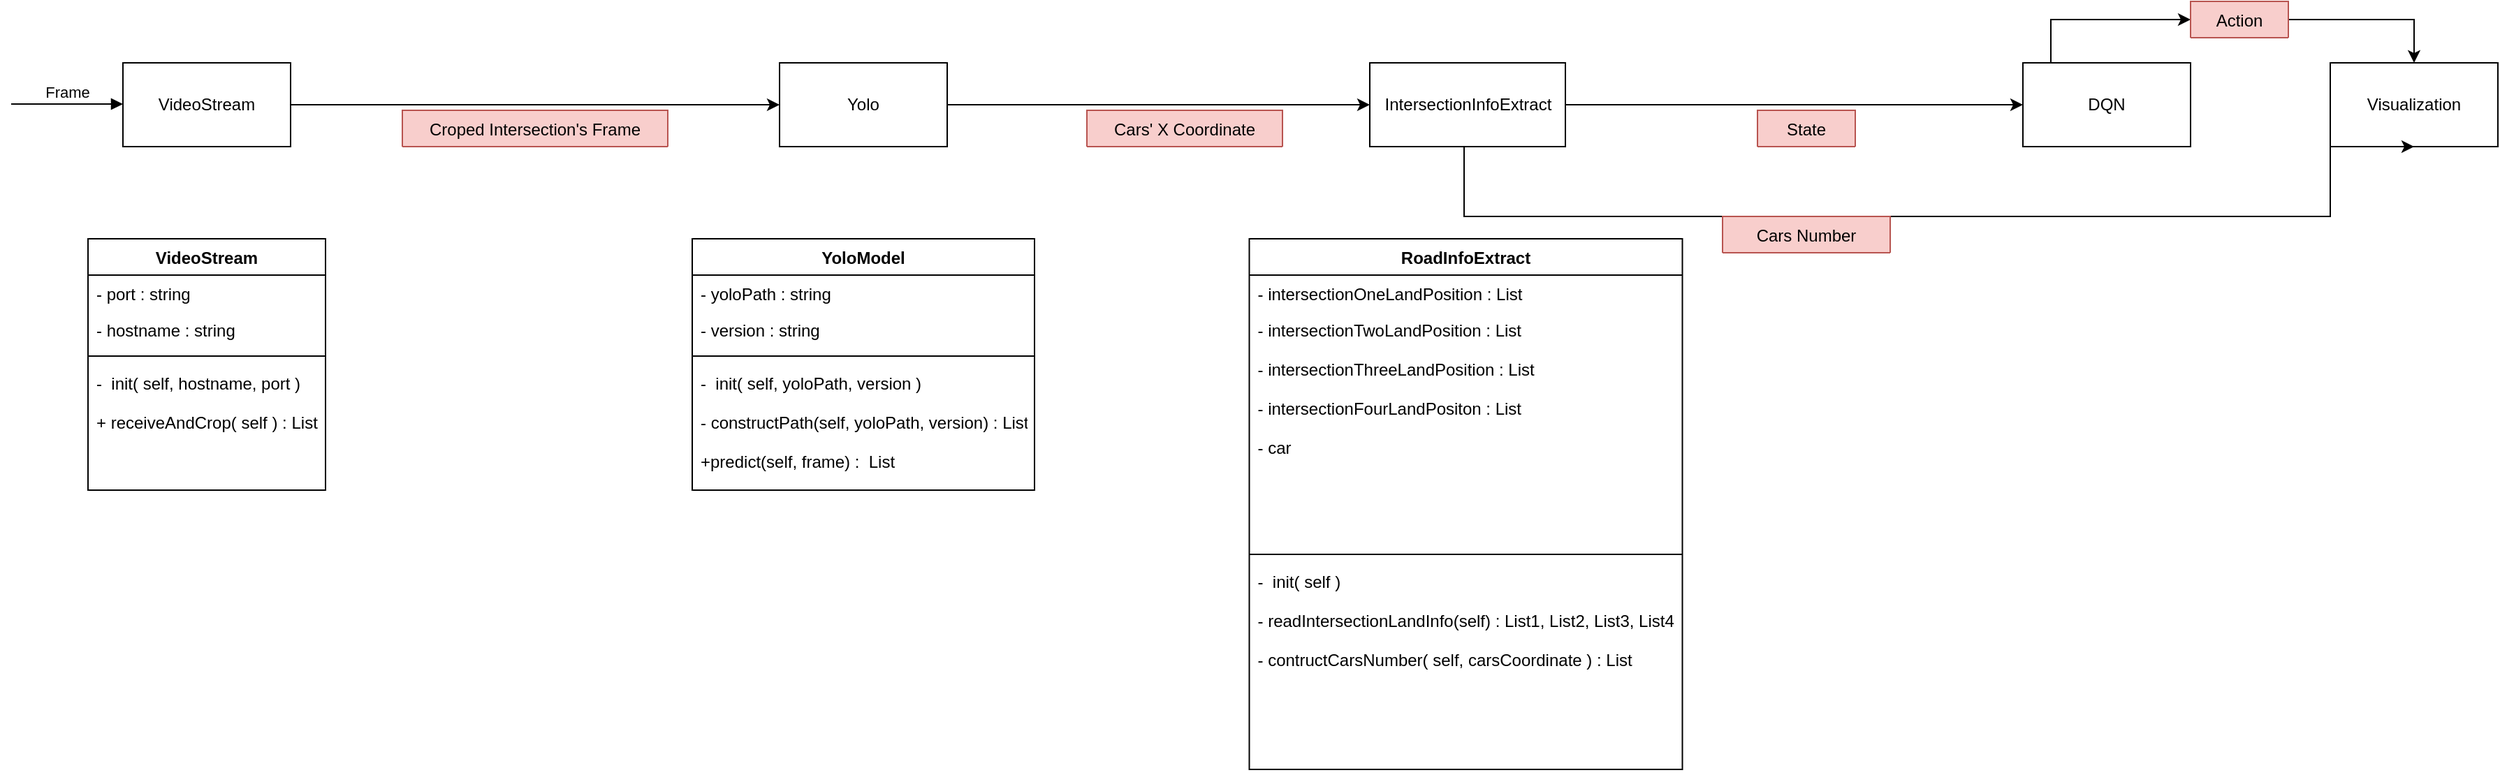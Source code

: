 <mxfile version="13.8.8" type="github">
  <diagram name="Page-1" id="9f46799a-70d6-7492-0946-bef42562c5a5">
    <mxGraphModel dx="1831" dy="459" grid="1" gridSize="10" guides="1" tooltips="1" connect="1" arrows="1" fold="1" page="1" pageScale="1" pageWidth="1100" pageHeight="850" background="#ffffff" math="0" shadow="0">
      <root>
        <mxCell id="0" />
        <mxCell id="1" parent="0" />
        <mxCell id="7hyko6UUoV0qvqRd0kyF-19" style="edgeStyle=orthogonalEdgeStyle;rounded=0;orthogonalLoop=1;jettySize=auto;html=1;entryX=0;entryY=0.5;entryDx=0;entryDy=0;" edge="1" parent="1" source="-ds5uKC0SJlDk7dMVMrI-25" target="-ds5uKC0SJlDk7dMVMrI-70">
          <mxGeometry relative="1" as="geometry">
            <Array as="points">
              <mxPoint x="620" y="209" />
            </Array>
          </mxGeometry>
        </mxCell>
        <mxCell id="-ds5uKC0SJlDk7dMVMrI-25" value="DQN" style="rounded=0;whiteSpace=wrap;html=1;" parent="1" vertex="1">
          <mxGeometry x="600" y="240" width="120" height="60" as="geometry" />
        </mxCell>
        <mxCell id="7hyko6UUoV0qvqRd0kyF-21" style="edgeStyle=orthogonalEdgeStyle;rounded=0;orthogonalLoop=1;jettySize=auto;html=1;" edge="1" parent="1" source="-ds5uKC0SJlDk7dMVMrI-26" target="-ds5uKC0SJlDk7dMVMrI-32">
          <mxGeometry relative="1" as="geometry" />
        </mxCell>
        <mxCell id="-ds5uKC0SJlDk7dMVMrI-26" value="Yolo" style="rounded=0;whiteSpace=wrap;html=1;" parent="1" vertex="1">
          <mxGeometry x="-290" y="240" width="120" height="60" as="geometry" />
        </mxCell>
        <mxCell id="-ds5uKC0SJlDk7dMVMrI-27" value="Visualization" style="rounded=0;whiteSpace=wrap;html=1;" parent="1" vertex="1">
          <mxGeometry x="820" y="240" width="120" height="60" as="geometry" />
        </mxCell>
        <mxCell id="7hyko6UUoV0qvqRd0kyF-9" style="edgeStyle=orthogonalEdgeStyle;rounded=0;orthogonalLoop=1;jettySize=auto;html=1;" edge="1" parent="1" source="-ds5uKC0SJlDk7dMVMrI-30" target="-ds5uKC0SJlDk7dMVMrI-26">
          <mxGeometry relative="1" as="geometry" />
        </mxCell>
        <mxCell id="-ds5uKC0SJlDk7dMVMrI-30" value="VideoStream" style="rounded=0;whiteSpace=wrap;html=1;" parent="1" vertex="1">
          <mxGeometry x="-760" y="240" width="120" height="60" as="geometry" />
        </mxCell>
        <mxCell id="7hyko6UUoV0qvqRd0kyF-22" style="edgeStyle=orthogonalEdgeStyle;rounded=0;orthogonalLoop=1;jettySize=auto;html=1;entryX=0.5;entryY=1;entryDx=0;entryDy=0;" edge="1" parent="1" source="-ds5uKC0SJlDk7dMVMrI-32" target="-ds5uKC0SJlDk7dMVMrI-27">
          <mxGeometry relative="1" as="geometry">
            <Array as="points">
              <mxPoint x="200" y="350" />
              <mxPoint x="820" y="350" />
            </Array>
          </mxGeometry>
        </mxCell>
        <mxCell id="7hyko6UUoV0qvqRd0kyF-23" style="edgeStyle=orthogonalEdgeStyle;rounded=0;orthogonalLoop=1;jettySize=auto;html=1;" edge="1" parent="1" source="-ds5uKC0SJlDk7dMVMrI-32" target="-ds5uKC0SJlDk7dMVMrI-25">
          <mxGeometry relative="1" as="geometry" />
        </mxCell>
        <mxCell id="-ds5uKC0SJlDk7dMVMrI-32" value="IntersectionInfoExtract" style="rounded=0;whiteSpace=wrap;html=1;" parent="1" vertex="1">
          <mxGeometry x="132.5" y="240" width="140" height="60" as="geometry" />
        </mxCell>
        <mxCell id="-ds5uKC0SJlDk7dMVMrI-55" value="Croped Intersection&#39;s Frame" style="swimlane;fontStyle=0;childLayout=stackLayout;horizontal=1;startSize=26;fillColor=#f8cecc;horizontalStack=0;resizeParent=1;resizeParentMax=0;resizeLast=0;collapsible=1;marginBottom=0;strokeColor=#b85450;" parent="1" vertex="1" collapsed="1">
          <mxGeometry x="-560" y="274" width="190" height="26" as="geometry">
            <mxRectangle x="-550" y="257" width="200" height="52" as="alternateBounds" />
          </mxGeometry>
        </mxCell>
        <mxCell id="-ds5uKC0SJlDk7dMVMrI-56" value="[ frame1, frame2, frame3, frame4 ]" style="text;strokeColor=none;fillColor=none;align=left;verticalAlign=top;spacingLeft=4;spacingRight=4;overflow=hidden;rotatable=0;points=[[0,0.5],[1,0.5]];portConstraint=eastwest;" parent="-ds5uKC0SJlDk7dMVMrI-55" vertex="1">
          <mxGeometry y="26" width="190" height="26" as="geometry" />
        </mxCell>
        <mxCell id="-ds5uKC0SJlDk7dMVMrI-65" value="State" style="swimlane;fontStyle=0;childLayout=stackLayout;horizontal=1;startSize=26;fillColor=#f8cecc;horizontalStack=0;resizeParent=1;resizeParentMax=0;resizeLast=0;collapsible=1;marginBottom=0;strokeColor=#b85450;" parent="1" vertex="1" collapsed="1">
          <mxGeometry x="410" y="274" width="70" height="26" as="geometry">
            <mxRectangle x="350" y="190" width="140" height="52" as="alternateBounds" />
          </mxGeometry>
        </mxCell>
        <mxCell id="7hyko6UUoV0qvqRd0kyF-20" style="edgeStyle=orthogonalEdgeStyle;rounded=0;orthogonalLoop=1;jettySize=auto;html=1;entryX=0.5;entryY=0;entryDx=0;entryDy=0;" edge="1" parent="1" source="-ds5uKC0SJlDk7dMVMrI-70" target="-ds5uKC0SJlDk7dMVMrI-27">
          <mxGeometry relative="1" as="geometry" />
        </mxCell>
        <mxCell id="-ds5uKC0SJlDk7dMVMrI-70" value="Action" style="swimlane;fontStyle=0;childLayout=stackLayout;horizontal=1;startSize=26;fillColor=#f8cecc;horizontalStack=0;resizeParent=1;resizeParentMax=0;resizeLast=0;collapsible=1;marginBottom=0;strokeColor=#b85450;" parent="1" vertex="1" collapsed="1">
          <mxGeometry x="720" y="196" width="70" height="26" as="geometry">
            <mxRectangle x="350" y="257" width="140" height="52" as="alternateBounds" />
          </mxGeometry>
        </mxCell>
        <mxCell id="-ds5uKC0SJlDk7dMVMrI-71" value="Cars Number" style="swimlane;fontStyle=0;childLayout=stackLayout;horizontal=1;startSize=26;fillColor=#f8cecc;horizontalStack=0;resizeParent=1;resizeParentMax=0;resizeLast=0;collapsible=1;marginBottom=0;strokeColor=#b85450;" parent="1" vertex="1" collapsed="1">
          <mxGeometry x="385" y="350" width="120" height="26" as="geometry">
            <mxRectangle x="10" y="180" width="140" height="52" as="alternateBounds" />
          </mxGeometry>
        </mxCell>
        <mxCell id="-ds5uKC0SJlDk7dMVMrI-78" value="Frame" style="html=1;verticalAlign=bottom;endArrow=block;" parent="1" edge="1">
          <mxGeometry width="80" relative="1" as="geometry">
            <mxPoint x="-840" y="269.5" as="sourcePoint" />
            <mxPoint x="-760" y="269.5" as="targetPoint" />
          </mxGeometry>
        </mxCell>
        <mxCell id="-ds5uKC0SJlDk7dMVMrI-83" value="VideoStream" style="swimlane;fontStyle=1;align=center;verticalAlign=top;childLayout=stackLayout;horizontal=1;startSize=26;horizontalStack=0;resizeParent=1;resizeParentMax=0;resizeLast=0;collapsible=1;marginBottom=0;" parent="1" vertex="1">
          <mxGeometry x="-785" y="366" width="170" height="180" as="geometry" />
        </mxCell>
        <mxCell id="-ds5uKC0SJlDk7dMVMrI-84" value="- port : string&#xa;" style="text;strokeColor=none;fillColor=none;align=left;verticalAlign=top;spacingLeft=4;spacingRight=4;overflow=hidden;rotatable=0;points=[[0,0.5],[1,0.5]];portConstraint=eastwest;" parent="-ds5uKC0SJlDk7dMVMrI-83" vertex="1">
          <mxGeometry y="26" width="170" height="26" as="geometry" />
        </mxCell>
        <mxCell id="-ds5uKC0SJlDk7dMVMrI-87" value="- hostname : string&#xa;" style="text;strokeColor=none;fillColor=none;align=left;verticalAlign=top;spacingLeft=4;spacingRight=4;overflow=hidden;rotatable=0;points=[[0,0.5],[1,0.5]];portConstraint=eastwest;" parent="-ds5uKC0SJlDk7dMVMrI-83" vertex="1">
          <mxGeometry y="52" width="170" height="26" as="geometry" />
        </mxCell>
        <mxCell id="-ds5uKC0SJlDk7dMVMrI-85" value="" style="line;strokeWidth=1;fillColor=none;align=left;verticalAlign=middle;spacingTop=-1;spacingLeft=3;spacingRight=3;rotatable=0;labelPosition=right;points=[];portConstraint=eastwest;" parent="-ds5uKC0SJlDk7dMVMrI-83" vertex="1">
          <mxGeometry y="78" width="170" height="12" as="geometry" />
        </mxCell>
        <mxCell id="-ds5uKC0SJlDk7dMVMrI-86" value="-  init( self, hostname, port )&#xa;&#xa;+ receiveAndCrop( self ) : List" style="text;strokeColor=none;fillColor=none;align=left;verticalAlign=top;spacingLeft=4;spacingRight=4;overflow=hidden;rotatable=0;points=[[0,0.5],[1,0.5]];portConstraint=eastwest;" parent="-ds5uKC0SJlDk7dMVMrI-83" vertex="1">
          <mxGeometry y="90" width="170" height="90" as="geometry" />
        </mxCell>
        <mxCell id="7hyko6UUoV0qvqRd0kyF-1" value="YoloModel" style="swimlane;fontStyle=1;align=center;verticalAlign=top;childLayout=stackLayout;horizontal=1;startSize=26;horizontalStack=0;resizeParent=1;resizeParentMax=0;resizeLast=0;collapsible=1;marginBottom=0;" vertex="1" parent="1">
          <mxGeometry x="-352.5" y="366" width="245" height="180" as="geometry" />
        </mxCell>
        <mxCell id="7hyko6UUoV0qvqRd0kyF-2" value="- yoloPath : string&#xa;" style="text;strokeColor=none;fillColor=none;align=left;verticalAlign=top;spacingLeft=4;spacingRight=4;overflow=hidden;rotatable=0;points=[[0,0.5],[1,0.5]];portConstraint=eastwest;" vertex="1" parent="7hyko6UUoV0qvqRd0kyF-1">
          <mxGeometry y="26" width="245" height="26" as="geometry" />
        </mxCell>
        <mxCell id="7hyko6UUoV0qvqRd0kyF-3" value="- version : string&#xa;" style="text;strokeColor=none;fillColor=none;align=left;verticalAlign=top;spacingLeft=4;spacingRight=4;overflow=hidden;rotatable=0;points=[[0,0.5],[1,0.5]];portConstraint=eastwest;" vertex="1" parent="7hyko6UUoV0qvqRd0kyF-1">
          <mxGeometry y="52" width="245" height="26" as="geometry" />
        </mxCell>
        <mxCell id="7hyko6UUoV0qvqRd0kyF-4" value="" style="line;strokeWidth=1;fillColor=none;align=left;verticalAlign=middle;spacingTop=-1;spacingLeft=3;spacingRight=3;rotatable=0;labelPosition=right;points=[];portConstraint=eastwest;" vertex="1" parent="7hyko6UUoV0qvqRd0kyF-1">
          <mxGeometry y="78" width="245" height="12" as="geometry" />
        </mxCell>
        <mxCell id="7hyko6UUoV0qvqRd0kyF-5" value="-  init( self, yoloPath, version )&#xa;&#xa;- constructPath(self, yoloPath, version) : List&#xa;&#xa;+predict(self, frame) :  List" style="text;strokeColor=none;fillColor=none;align=left;verticalAlign=top;spacingLeft=4;spacingRight=4;overflow=hidden;rotatable=0;points=[[0,0.5],[1,0.5]];portConstraint=eastwest;" vertex="1" parent="7hyko6UUoV0qvqRd0kyF-1">
          <mxGeometry y="90" width="245" height="90" as="geometry" />
        </mxCell>
        <mxCell id="-ds5uKC0SJlDk7dMVMrI-69" value="Cars&#39; X Coordinate" style="swimlane;fontStyle=0;childLayout=stackLayout;horizontal=1;startSize=26;fillColor=#f8cecc;horizontalStack=0;resizeParent=1;resizeParentMax=0;resizeLast=0;collapsible=1;marginBottom=0;strokeColor=#b85450;" parent="1" vertex="1" collapsed="1">
          <mxGeometry x="-70" y="274" width="140" height="26" as="geometry">
            <mxRectangle x="-70" y="274" width="240" height="46" as="alternateBounds" />
          </mxGeometry>
        </mxCell>
        <mxCell id="7hyko6UUoV0qvqRd0kyF-8" value="[ [x1, x2, x3...], [x1, x2, x3,...],......]" style="text;html=1;align=center;verticalAlign=middle;resizable=0;points=[];autosize=1;" vertex="1" parent="-ds5uKC0SJlDk7dMVMrI-69">
          <mxGeometry y="26" width="140" height="20" as="geometry" />
        </mxCell>
        <mxCell id="7hyko6UUoV0qvqRd0kyF-24" value="RoadInfoExtract" style="swimlane;fontStyle=1;align=center;verticalAlign=top;childLayout=stackLayout;horizontal=1;startSize=26;horizontalStack=0;resizeParent=1;resizeParentMax=0;resizeLast=0;collapsible=1;marginBottom=0;" vertex="1" parent="1">
          <mxGeometry x="46.25" y="366" width="310" height="380" as="geometry" />
        </mxCell>
        <mxCell id="7hyko6UUoV0qvqRd0kyF-25" value="- intersectionOneLandPosition : List&#xa;" style="text;strokeColor=none;fillColor=none;align=left;verticalAlign=top;spacingLeft=4;spacingRight=4;overflow=hidden;rotatable=0;points=[[0,0.5],[1,0.5]];portConstraint=eastwest;" vertex="1" parent="7hyko6UUoV0qvqRd0kyF-24">
          <mxGeometry y="26" width="310" height="26" as="geometry" />
        </mxCell>
        <mxCell id="7hyko6UUoV0qvqRd0kyF-26" value="- intersectionTwoLandPosition : List&#xa;&#xa;- intersectionThreeLandPosition : List&#xa;&#xa;- intersectionFourLandPositon : List&#xa;&#xa;- car&#xa;&#xa;&#xa;" style="text;strokeColor=none;fillColor=none;align=left;verticalAlign=top;spacingLeft=4;spacingRight=4;overflow=hidden;rotatable=0;points=[[0,0.5],[1,0.5]];portConstraint=eastwest;" vertex="1" parent="7hyko6UUoV0qvqRd0kyF-24">
          <mxGeometry y="52" width="310" height="168" as="geometry" />
        </mxCell>
        <mxCell id="7hyko6UUoV0qvqRd0kyF-27" value="" style="line;strokeWidth=1;fillColor=none;align=left;verticalAlign=middle;spacingTop=-1;spacingLeft=3;spacingRight=3;rotatable=0;labelPosition=right;points=[];portConstraint=eastwest;" vertex="1" parent="7hyko6UUoV0qvqRd0kyF-24">
          <mxGeometry y="220" width="310" height="12" as="geometry" />
        </mxCell>
        <mxCell id="7hyko6UUoV0qvqRd0kyF-28" value="-  init( self )&#xa;&#xa;- readIntersectionLandInfo(self) : List1, List2, List3, List4&#xa;&#xa;- contructCarsNumber( self, carsCoordinate ) : List " style="text;strokeColor=none;fillColor=none;align=left;verticalAlign=top;spacingLeft=4;spacingRight=4;overflow=hidden;rotatable=0;points=[[0,0.5],[1,0.5]];portConstraint=eastwest;" vertex="1" parent="7hyko6UUoV0qvqRd0kyF-24">
          <mxGeometry y="232" width="310" height="148" as="geometry" />
        </mxCell>
      </root>
    </mxGraphModel>
  </diagram>
</mxfile>
